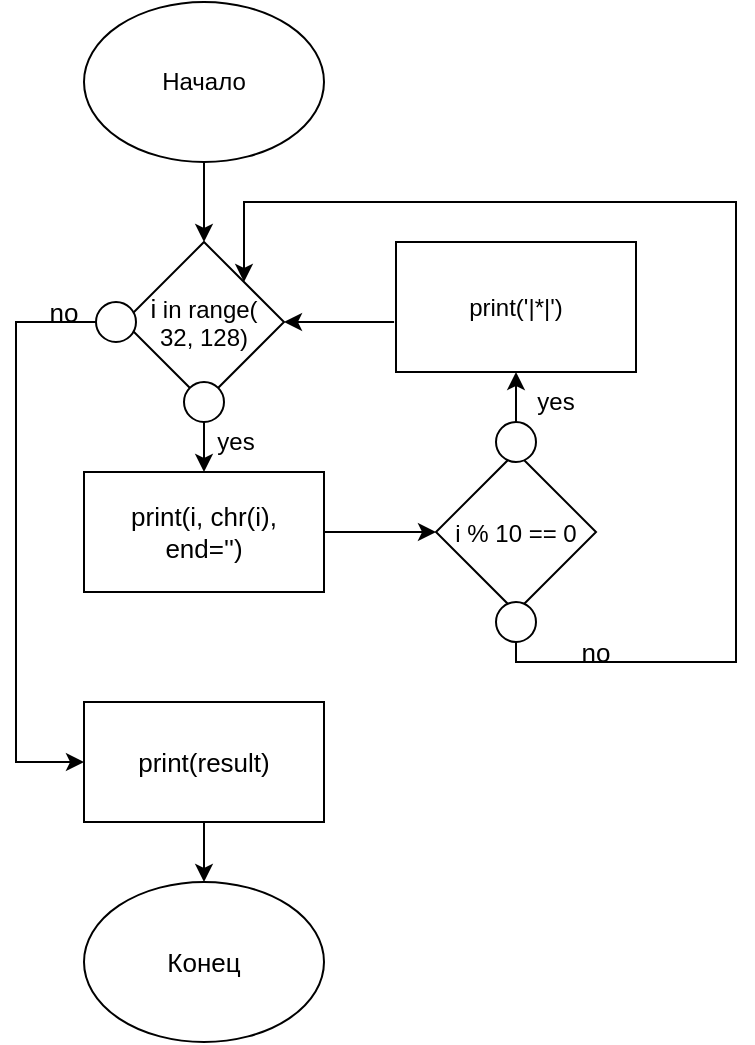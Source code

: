 <mxfile version="17.4.6" type="device"><diagram id="RXLMik5rZqXV0iVUaK3E" name="Page-1"><mxGraphModel dx="1422" dy="762" grid="1" gridSize="10" guides="1" tooltips="1" connect="1" arrows="1" fold="1" page="1" pageScale="1" pageWidth="827" pageHeight="1169" math="0" shadow="0"><root><mxCell id="0"/><mxCell id="1" parent="0"/><mxCell id="VO4vWUMzKml2-QFFniVt-3" value="" style="edgeStyle=orthogonalEdgeStyle;rounded=0;orthogonalLoop=1;jettySize=auto;html=1;" edge="1" parent="1" source="VO4vWUMzKml2-QFFniVt-1"><mxGeometry relative="1" as="geometry"><mxPoint x="414" y="120" as="targetPoint"/></mxGeometry></mxCell><mxCell id="VO4vWUMzKml2-QFFniVt-1" value="Начало" style="ellipse;whiteSpace=wrap;html=1;" vertex="1" parent="1"><mxGeometry x="354" width="120" height="80" as="geometry"/></mxCell><mxCell id="VO4vWUMzKml2-QFFniVt-4" value="&lt;font style=&quot;font-size: 13px&quot;&gt;i&lt;/font&gt; in range(&lt;br&gt;32, 128)" style="rhombus;whiteSpace=wrap;html=1;" vertex="1" parent="1"><mxGeometry x="374" y="120" width="80" height="80" as="geometry"/></mxCell><mxCell id="VO4vWUMzKml2-QFFniVt-13" value="" style="edgeStyle=orthogonalEdgeStyle;rounded=0;orthogonalLoop=1;jettySize=auto;html=1;fontSize=13;" edge="1" parent="1" source="VO4vWUMzKml2-QFFniVt-5" target="VO4vWUMzKml2-QFFniVt-12"><mxGeometry relative="1" as="geometry"/></mxCell><mxCell id="VO4vWUMzKml2-QFFniVt-5" value="" style="ellipse;whiteSpace=wrap;html=1;aspect=fixed;fontSize=13;" vertex="1" parent="1"><mxGeometry x="404" y="190" width="20" height="20" as="geometry"/></mxCell><mxCell id="VO4vWUMzKml2-QFFniVt-8" style="edgeStyle=orthogonalEdgeStyle;rounded=0;orthogonalLoop=1;jettySize=auto;html=1;entryX=0;entryY=0.5;entryDx=0;entryDy=0;fontSize=13;" edge="1" parent="1" source="VO4vWUMzKml2-QFFniVt-6" target="VO4vWUMzKml2-QFFniVt-7"><mxGeometry relative="1" as="geometry"><Array as="points"><mxPoint x="320" y="160"/><mxPoint x="320" y="380"/></Array></mxGeometry></mxCell><mxCell id="VO4vWUMzKml2-QFFniVt-6" value="" style="ellipse;whiteSpace=wrap;html=1;aspect=fixed;fontSize=13;" vertex="1" parent="1"><mxGeometry x="360" y="150" width="20" height="20" as="geometry"/></mxCell><mxCell id="VO4vWUMzKml2-QFFniVt-10" value="" style="edgeStyle=orthogonalEdgeStyle;rounded=0;orthogonalLoop=1;jettySize=auto;html=1;fontSize=13;" edge="1" parent="1" source="VO4vWUMzKml2-QFFniVt-7" target="VO4vWUMzKml2-QFFniVt-9"><mxGeometry relative="1" as="geometry"/></mxCell><mxCell id="VO4vWUMzKml2-QFFniVt-7" value="print(result)" style="rounded=0;whiteSpace=wrap;html=1;fontSize=13;" vertex="1" parent="1"><mxGeometry x="354" y="350" width="120" height="60" as="geometry"/></mxCell><mxCell id="VO4vWUMzKml2-QFFniVt-9" value="Конец" style="ellipse;whiteSpace=wrap;html=1;fontSize=13;" vertex="1" parent="1"><mxGeometry x="354" y="440" width="120" height="80" as="geometry"/></mxCell><mxCell id="VO4vWUMzKml2-QFFniVt-11" value="no" style="text;html=1;strokeColor=none;fillColor=none;align=center;verticalAlign=middle;whiteSpace=wrap;rounded=0;fontSize=13;" vertex="1" parent="1"><mxGeometry x="314" y="140" width="60" height="30" as="geometry"/></mxCell><mxCell id="VO4vWUMzKml2-QFFniVt-15" value="" style="edgeStyle=orthogonalEdgeStyle;rounded=0;orthogonalLoop=1;jettySize=auto;html=1;fontSize=13;" edge="1" parent="1" source="VO4vWUMzKml2-QFFniVt-12" target="VO4vWUMzKml2-QFFniVt-14"><mxGeometry relative="1" as="geometry"/></mxCell><mxCell id="VO4vWUMzKml2-QFFniVt-12" value="print(i, chr(i),&lt;br&gt;end='')" style="rounded=0;whiteSpace=wrap;html=1;fontSize=13;" vertex="1" parent="1"><mxGeometry x="354" y="235" width="120" height="60" as="geometry"/></mxCell><mxCell id="VO4vWUMzKml2-QFFniVt-14" value="&lt;font style=&quot;font-size: 12px&quot;&gt;i % 10 == 0&lt;/font&gt;" style="rhombus;whiteSpace=wrap;html=1;fontSize=13;" vertex="1" parent="1"><mxGeometry x="530" y="225" width="80" height="80" as="geometry"/></mxCell><mxCell id="VO4vWUMzKml2-QFFniVt-18" style="edgeStyle=orthogonalEdgeStyle;rounded=0;orthogonalLoop=1;jettySize=auto;html=1;entryX=1;entryY=0;entryDx=0;entryDy=0;fontSize=12;" edge="1" parent="1" source="VO4vWUMzKml2-QFFniVt-16" target="VO4vWUMzKml2-QFFniVt-4"><mxGeometry relative="1" as="geometry"><Array as="points"><mxPoint x="570" y="330"/><mxPoint x="680" y="330"/><mxPoint x="680" y="100"/><mxPoint x="434" y="100"/></Array></mxGeometry></mxCell><mxCell id="VO4vWUMzKml2-QFFniVt-16" value="" style="ellipse;whiteSpace=wrap;html=1;aspect=fixed;fontSize=13;" vertex="1" parent="1"><mxGeometry x="560" y="300" width="20" height="20" as="geometry"/></mxCell><mxCell id="VO4vWUMzKml2-QFFniVt-28" value="" style="edgeStyle=orthogonalEdgeStyle;rounded=0;orthogonalLoop=1;jettySize=auto;html=1;fontSize=12;" edge="1" parent="1" source="VO4vWUMzKml2-QFFniVt-17" target="VO4vWUMzKml2-QFFniVt-27"><mxGeometry relative="1" as="geometry"/></mxCell><mxCell id="VO4vWUMzKml2-QFFniVt-17" value="" style="ellipse;whiteSpace=wrap;html=1;aspect=fixed;fontSize=13;" vertex="1" parent="1"><mxGeometry x="560" y="210" width="20" height="20" as="geometry"/></mxCell><mxCell id="VO4vWUMzKml2-QFFniVt-19" value="no" style="text;html=1;strokeColor=none;fillColor=none;align=center;verticalAlign=middle;whiteSpace=wrap;rounded=0;fontSize=13;" vertex="1" parent="1"><mxGeometry x="580" y="310" width="60" height="30" as="geometry"/></mxCell><mxCell id="VO4vWUMzKml2-QFFniVt-21" value="yes" style="text;html=1;strokeColor=none;fillColor=none;align=center;verticalAlign=middle;whiteSpace=wrap;rounded=0;fontSize=12;" vertex="1" parent="1"><mxGeometry x="400" y="205" width="60" height="30" as="geometry"/></mxCell><mxCell id="VO4vWUMzKml2-QFFniVt-22" value="yes" style="text;html=1;strokeColor=none;fillColor=none;align=center;verticalAlign=middle;whiteSpace=wrap;rounded=0;fontSize=12;" vertex="1" parent="1"><mxGeometry x="560" y="185" width="60" height="30" as="geometry"/></mxCell><mxCell id="VO4vWUMzKml2-QFFniVt-29" style="edgeStyle=orthogonalEdgeStyle;rounded=0;orthogonalLoop=1;jettySize=auto;html=1;entryX=1;entryY=0.5;entryDx=0;entryDy=0;fontSize=12;exitX=-0.008;exitY=0.615;exitDx=0;exitDy=0;exitPerimeter=0;" edge="1" parent="1" source="VO4vWUMzKml2-QFFniVt-27" target="VO4vWUMzKml2-QFFniVt-4"><mxGeometry relative="1" as="geometry"/></mxCell><mxCell id="VO4vWUMzKml2-QFFniVt-27" value="print('|*|')" style="rounded=0;whiteSpace=wrap;html=1;fontSize=12;" vertex="1" parent="1"><mxGeometry x="510" y="120" width="120" height="65" as="geometry"/></mxCell></root></mxGraphModel></diagram></mxfile>